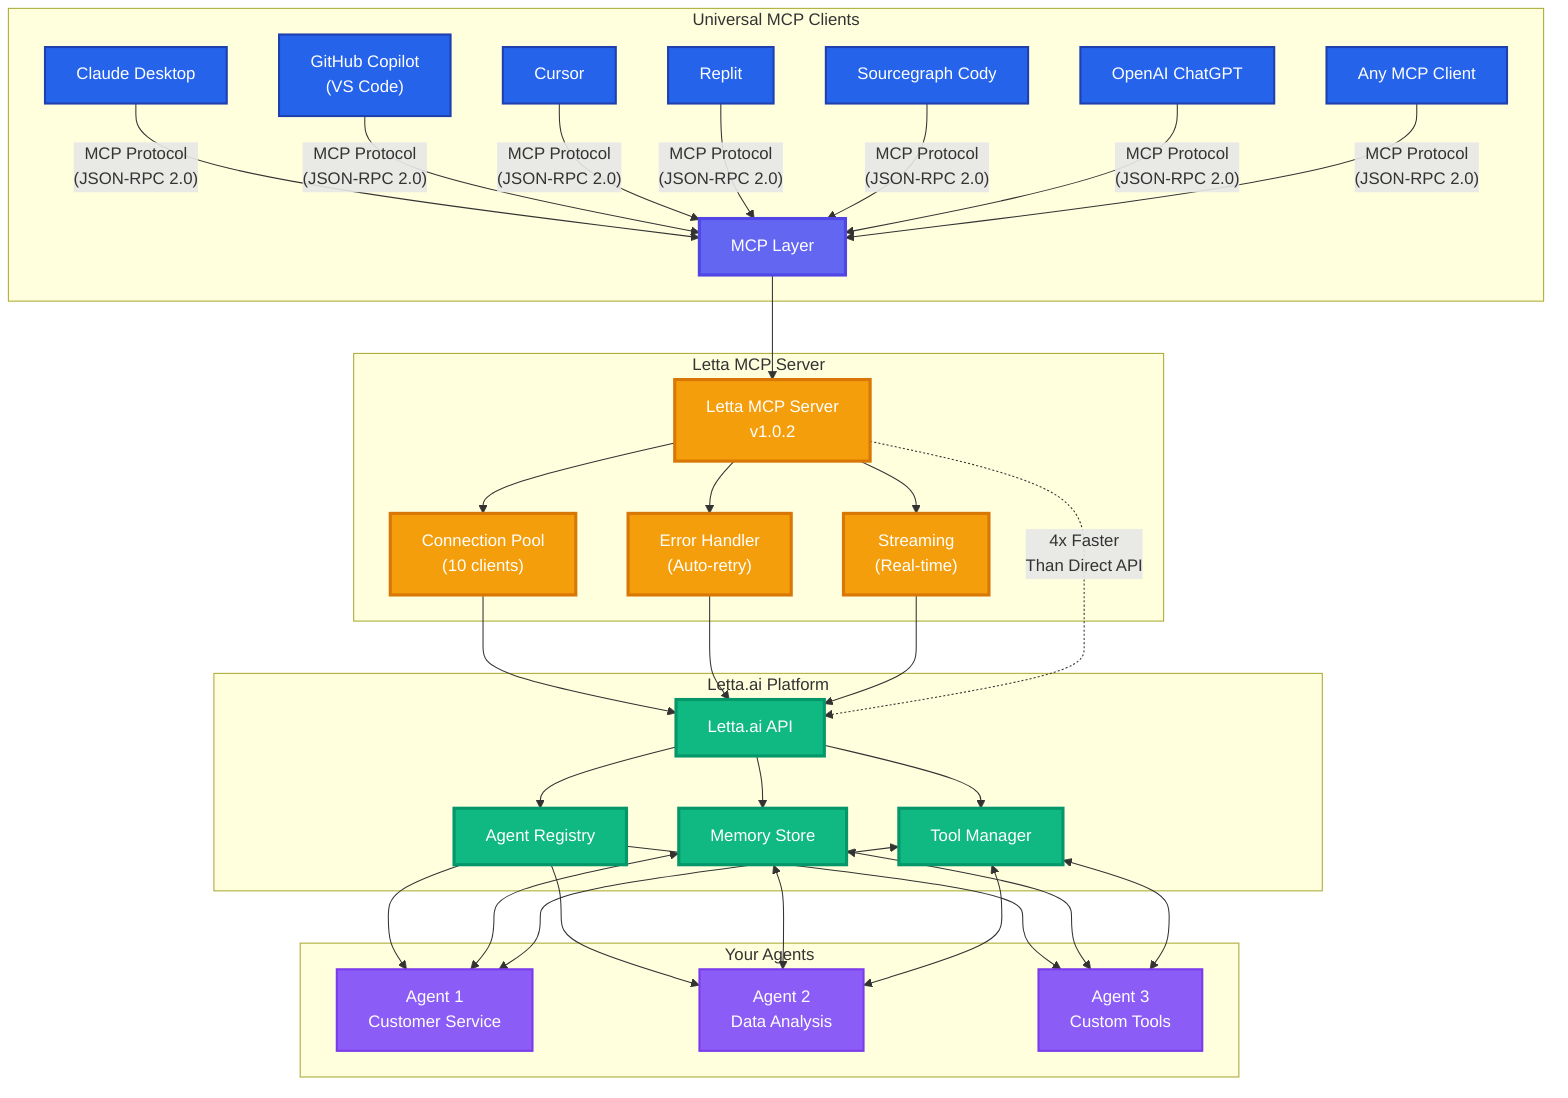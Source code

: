 flowchart TB
    subgraph "Universal MCP Clients"
        CD["Claude Desktop"]
        GH["GitHub Copilot<br/>(VS Code)"]
        CU["Cursor"]
        RP["Replit"]
        SC["Sourcegraph Cody"]
        OA["OpenAI ChatGPT"]
        OT["Any MCP Client"]
        
        CD -->|"MCP Protocol<br/>(JSON-RPC 2.0)"| MP["MCP Layer"]
        GH -->|"MCP Protocol<br/>(JSON-RPC 2.0)"| MP
        CU -->|"MCP Protocol<br/>(JSON-RPC 2.0)"| MP
        RP -->|"MCP Protocol<br/>(JSON-RPC 2.0)"| MP
        SC -->|"MCP Protocol<br/>(JSON-RPC 2.0)"| MP
        OA -->|"MCP Protocol<br/>(JSON-RPC 2.0)"| MP
        OT -->|"MCP Protocol<br/>(JSON-RPC 2.0)"| MP
    end
    
    subgraph "Letta MCP Server"
        MP --> LS["Letta MCP Server<br/>v1.0.2"]
        LS --> CP["Connection Pool<br/>(10 clients)"]
        LS --> EH["Error Handler<br/>(Auto-retry)"]
        LS --> ST["Streaming<br/>(Real-time)"]
    end
    
    subgraph "Letta.ai Platform"
        CP --> LA["Letta.ai API"]
        EH --> LA
        ST --> LA
        LA --> AG["Agent Registry"]
        LA --> MM["Memory Store"]
        LA --> TM["Tool Manager"]
    end
    
    subgraph "Your Agents"
        AG --> A1["Agent 1<br/>Customer Service"]
        AG --> A2["Agent 2<br/>Data Analysis"]
        AG --> A3["Agent 3<br/>Custom Tools"]
        MM <--> A1
        MM <--> A2
        MM <--> A3
        TM <--> A1
        TM <--> A2
        TM <--> A3
    end
    
    %% Styling
    classDef clientStyle fill:#2563eb,stroke:#1e40af,color:#fff,stroke-width:2px
    classDef protocolStyle fill:#6366f1,stroke:#4f46e5,color:#fff,stroke-width:3px
    classDef lettaStyle fill:#10b981,stroke:#059669,color:#fff,stroke-width:3px
    classDef serverStyle fill:#f59e0b,stroke:#d97706,color:#fff,stroke-width:3px
    classDef agentStyle fill:#8b5cf6,stroke:#7c3aed,color:#fff,stroke-width:2px
    
    class CD,GH,CU,RP,SC,OA,OT clientStyle
    class MP protocolStyle
    class LS,CP,EH,ST serverStyle
    class LA,AG,MM,TM lettaStyle
    class A1,A2,A3 agentStyle
    
    %% Performance annotation
    LS -.->|"4x Faster<br/>Than Direct API"| LA